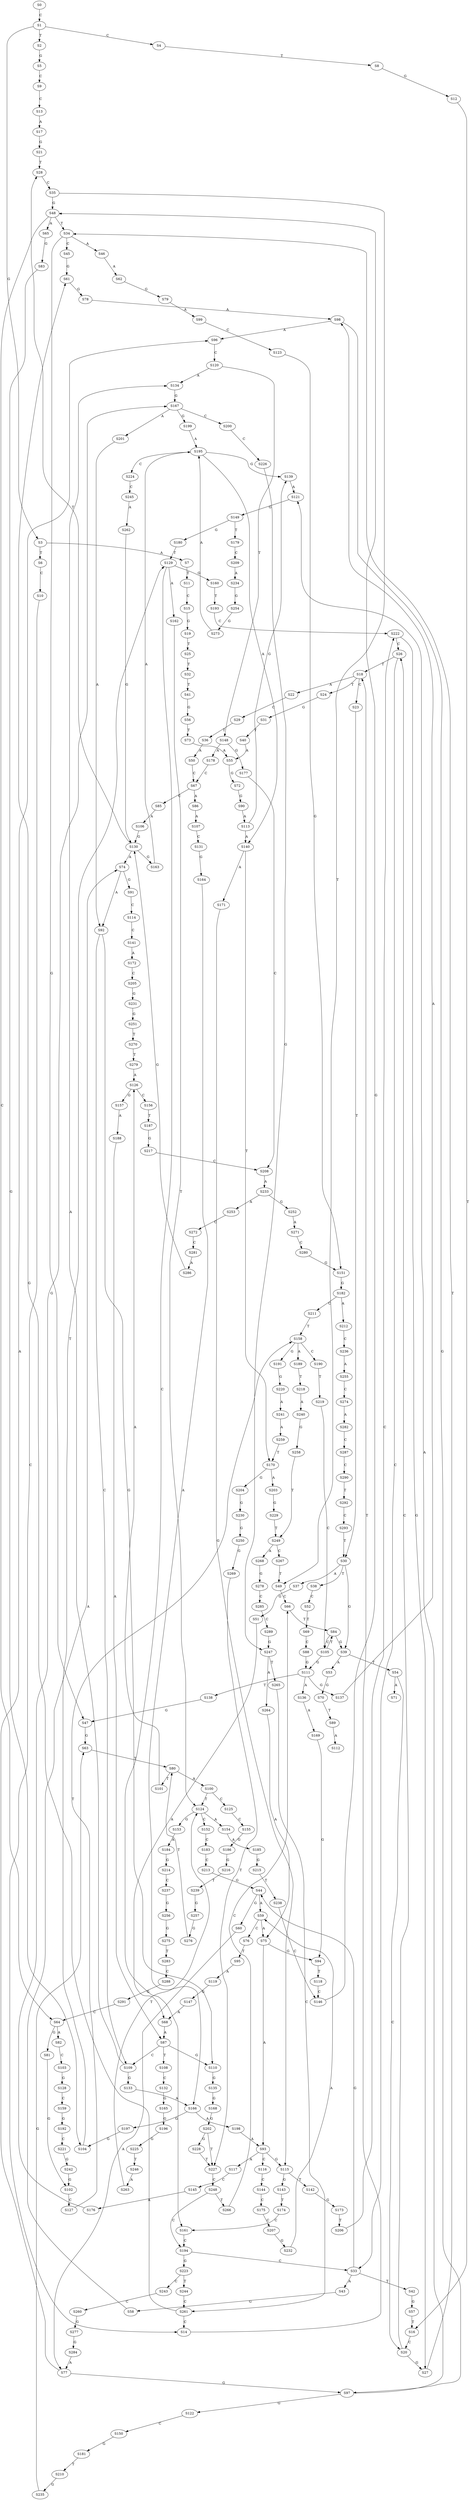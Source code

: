strict digraph  {
	S0 -> S1 [ label = C ];
	S1 -> S2 [ label = T ];
	S1 -> S3 [ label = G ];
	S1 -> S4 [ label = C ];
	S2 -> S5 [ label = G ];
	S3 -> S6 [ label = T ];
	S3 -> S7 [ label = A ];
	S4 -> S8 [ label = T ];
	S5 -> S9 [ label = C ];
	S6 -> S10 [ label = C ];
	S7 -> S11 [ label = T ];
	S8 -> S12 [ label = G ];
	S9 -> S13 [ label = C ];
	S10 -> S14 [ label = C ];
	S11 -> S15 [ label = C ];
	S12 -> S16 [ label = T ];
	S13 -> S17 [ label = A ];
	S14 -> S18 [ label = T ];
	S15 -> S19 [ label = G ];
	S16 -> S20 [ label = C ];
	S17 -> S21 [ label = G ];
	S18 -> S22 [ label = A ];
	S18 -> S23 [ label = C ];
	S18 -> S24 [ label = T ];
	S19 -> S25 [ label = T ];
	S20 -> S26 [ label = C ];
	S20 -> S27 [ label = G ];
	S21 -> S28 [ label = T ];
	S22 -> S29 [ label = C ];
	S23 -> S30 [ label = T ];
	S24 -> S31 [ label = G ];
	S25 -> S32 [ label = T ];
	S26 -> S18 [ label = T ];
	S26 -> S33 [ label = C ];
	S27 -> S34 [ label = T ];
	S28 -> S35 [ label = C ];
	S29 -> S36 [ label = T ];
	S30 -> S37 [ label = A ];
	S30 -> S38 [ label = T ];
	S30 -> S39 [ label = G ];
	S31 -> S40 [ label = T ];
	S32 -> S41 [ label = T ];
	S33 -> S42 [ label = T ];
	S33 -> S43 [ label = A ];
	S33 -> S44 [ label = G ];
	S34 -> S45 [ label = C ];
	S34 -> S46 [ label = A ];
	S34 -> S47 [ label = G ];
	S35 -> S48 [ label = G ];
	S35 -> S49 [ label = T ];
	S36 -> S50 [ label = A ];
	S37 -> S51 [ label = G ];
	S38 -> S52 [ label = C ];
	S39 -> S53 [ label = A ];
	S39 -> S54 [ label = T ];
	S40 -> S55 [ label = A ];
	S41 -> S56 [ label = G ];
	S42 -> S57 [ label = G ];
	S43 -> S58 [ label = G ];
	S44 -> S59 [ label = A ];
	S44 -> S60 [ label = G ];
	S45 -> S61 [ label = G ];
	S46 -> S62 [ label = A ];
	S47 -> S63 [ label = G ];
	S48 -> S64 [ label = C ];
	S48 -> S34 [ label = T ];
	S48 -> S65 [ label = A ];
	S49 -> S66 [ label = C ];
	S50 -> S67 [ label = C ];
	S51 -> S68 [ label = A ];
	S52 -> S69 [ label = T ];
	S53 -> S70 [ label = G ];
	S54 -> S71 [ label = A ];
	S54 -> S20 [ label = C ];
	S55 -> S72 [ label = G ];
	S56 -> S73 [ label = T ];
	S57 -> S16 [ label = T ];
	S58 -> S74 [ label = A ];
	S59 -> S75 [ label = A ];
	S59 -> S76 [ label = C ];
	S60 -> S77 [ label = A ];
	S61 -> S78 [ label = G ];
	S62 -> S79 [ label = G ];
	S63 -> S80 [ label = T ];
	S64 -> S81 [ label = G ];
	S64 -> S82 [ label = A ];
	S65 -> S83 [ label = G ];
	S66 -> S84 [ label = T ];
	S67 -> S85 [ label = C ];
	S67 -> S86 [ label = A ];
	S68 -> S87 [ label = A ];
	S69 -> S88 [ label = C ];
	S70 -> S89 [ label = T ];
	S72 -> S90 [ label = G ];
	S73 -> S55 [ label = A ];
	S74 -> S91 [ label = G ];
	S74 -> S92 [ label = A ];
	S75 -> S93 [ label = A ];
	S75 -> S94 [ label = G ];
	S76 -> S95 [ label = T ];
	S77 -> S96 [ label = A ];
	S77 -> S97 [ label = G ];
	S78 -> S98 [ label = A ];
	S79 -> S99 [ label = A ];
	S80 -> S100 [ label = A ];
	S80 -> S101 [ label = T ];
	S81 -> S102 [ label = G ];
	S82 -> S103 [ label = C ];
	S83 -> S104 [ label = G ];
	S84 -> S39 [ label = G ];
	S84 -> S105 [ label = C ];
	S85 -> S106 [ label = A ];
	S86 -> S107 [ label = A ];
	S87 -> S108 [ label = T ];
	S87 -> S109 [ label = C ];
	S87 -> S110 [ label = G ];
	S88 -> S111 [ label = G ];
	S89 -> S112 [ label = A ];
	S90 -> S113 [ label = A ];
	S91 -> S114 [ label = C ];
	S92 -> S109 [ label = C ];
	S92 -> S110 [ label = G ];
	S93 -> S115 [ label = G ];
	S93 -> S116 [ label = C ];
	S93 -> S117 [ label = A ];
	S94 -> S118 [ label = T ];
	S95 -> S119 [ label = A ];
	S96 -> S120 [ label = C ];
	S97 -> S121 [ label = A ];
	S97 -> S122 [ label = G ];
	S98 -> S96 [ label = A ];
	S98 -> S97 [ label = G ];
	S99 -> S123 [ label = C ];
	S100 -> S124 [ label = T ];
	S100 -> S125 [ label = C ];
	S101 -> S126 [ label = A ];
	S102 -> S127 [ label = C ];
	S103 -> S128 [ label = G ];
	S104 -> S129 [ label = T ];
	S105 -> S84 [ label = T ];
	S105 -> S111 [ label = G ];
	S106 -> S130 [ label = G ];
	S107 -> S131 [ label = C ];
	S108 -> S132 [ label = C ];
	S109 -> S133 [ label = G ];
	S109 -> S134 [ label = A ];
	S110 -> S135 [ label = G ];
	S111 -> S136 [ label = A ];
	S111 -> S137 [ label = G ];
	S111 -> S138 [ label = T ];
	S113 -> S139 [ label = G ];
	S113 -> S140 [ label = A ];
	S114 -> S141 [ label = C ];
	S115 -> S142 [ label = T ];
	S115 -> S143 [ label = G ];
	S116 -> S144 [ label = C ];
	S117 -> S145 [ label = C ];
	S118 -> S146 [ label = C ];
	S119 -> S147 [ label = G ];
	S120 -> S134 [ label = A ];
	S120 -> S148 [ label = T ];
	S121 -> S149 [ label = G ];
	S122 -> S150 [ label = C ];
	S123 -> S151 [ label = G ];
	S124 -> S152 [ label = C ];
	S124 -> S153 [ label = G ];
	S124 -> S154 [ label = A ];
	S125 -> S155 [ label = C ];
	S126 -> S156 [ label = C ];
	S126 -> S157 [ label = G ];
	S127 -> S158 [ label = T ];
	S128 -> S159 [ label = C ];
	S129 -> S160 [ label = G ];
	S129 -> S161 [ label = C ];
	S129 -> S162 [ label = A ];
	S130 -> S28 [ label = T ];
	S130 -> S163 [ label = G ];
	S130 -> S74 [ label = A ];
	S131 -> S164 [ label = G ];
	S132 -> S165 [ label = G ];
	S133 -> S166 [ label = A ];
	S134 -> S167 [ label = G ];
	S135 -> S168 [ label = G ];
	S136 -> S169 [ label = A ];
	S137 -> S98 [ label = A ];
	S138 -> S47 [ label = G ];
	S139 -> S121 [ label = A ];
	S140 -> S170 [ label = T ];
	S140 -> S171 [ label = A ];
	S141 -> S172 [ label = A ];
	S142 -> S173 [ label = G ];
	S143 -> S174 [ label = T ];
	S144 -> S175 [ label = C ];
	S145 -> S176 [ label = A ];
	S146 -> S48 [ label = G ];
	S147 -> S68 [ label = A ];
	S148 -> S177 [ label = G ];
	S148 -> S178 [ label = A ];
	S149 -> S179 [ label = T ];
	S149 -> S180 [ label = G ];
	S150 -> S181 [ label = G ];
	S151 -> S182 [ label = G ];
	S152 -> S183 [ label = C ];
	S153 -> S184 [ label = A ];
	S154 -> S185 [ label = A ];
	S155 -> S186 [ label = G ];
	S156 -> S187 [ label = T ];
	S157 -> S188 [ label = A ];
	S158 -> S189 [ label = A ];
	S158 -> S190 [ label = C ];
	S158 -> S191 [ label = G ];
	S159 -> S192 [ label = G ];
	S160 -> S193 [ label = T ];
	S161 -> S194 [ label = C ];
	S162 -> S124 [ label = T ];
	S163 -> S195 [ label = A ];
	S164 -> S166 [ label = A ];
	S165 -> S196 [ label = G ];
	S166 -> S197 [ label = G ];
	S166 -> S198 [ label = A ];
	S167 -> S199 [ label = G ];
	S167 -> S200 [ label = C ];
	S167 -> S201 [ label = A ];
	S168 -> S202 [ label = G ];
	S169 -> S94 [ label = G ];
	S170 -> S203 [ label = A ];
	S170 -> S204 [ label = G ];
	S171 -> S115 [ label = G ];
	S172 -> S205 [ label = C ];
	S173 -> S206 [ label = T ];
	S174 -> S161 [ label = C ];
	S175 -> S207 [ label = C ];
	S176 -> S167 [ label = G ];
	S177 -> S208 [ label = C ];
	S178 -> S67 [ label = C ];
	S179 -> S209 [ label = C ];
	S180 -> S129 [ label = T ];
	S181 -> S210 [ label = T ];
	S182 -> S211 [ label = C ];
	S182 -> S212 [ label = A ];
	S183 -> S213 [ label = C ];
	S184 -> S214 [ label = G ];
	S185 -> S215 [ label = G ];
	S186 -> S216 [ label = G ];
	S187 -> S217 [ label = G ];
	S188 -> S87 [ label = A ];
	S189 -> S218 [ label = T ];
	S190 -> S219 [ label = T ];
	S191 -> S220 [ label = G ];
	S192 -> S221 [ label = C ];
	S193 -> S222 [ label = C ];
	S194 -> S33 [ label = C ];
	S194 -> S223 [ label = G ];
	S195 -> S140 [ label = A ];
	S195 -> S224 [ label = C ];
	S195 -> S139 [ label = G ];
	S196 -> S225 [ label = G ];
	S197 -> S104 [ label = G ];
	S198 -> S93 [ label = A ];
	S199 -> S195 [ label = A ];
	S200 -> S226 [ label = C ];
	S201 -> S92 [ label = A ];
	S202 -> S227 [ label = T ];
	S202 -> S228 [ label = G ];
	S203 -> S229 [ label = G ];
	S204 -> S230 [ label = G ];
	S205 -> S231 [ label = G ];
	S206 -> S222 [ label = C ];
	S207 -> S232 [ label = G ];
	S208 -> S233 [ label = A ];
	S209 -> S234 [ label = A ];
	S210 -> S235 [ label = G ];
	S211 -> S158 [ label = T ];
	S212 -> S236 [ label = C ];
	S213 -> S44 [ label = G ];
	S214 -> S237 [ label = C ];
	S215 -> S238 [ label = T ];
	S216 -> S239 [ label = T ];
	S217 -> S208 [ label = C ];
	S218 -> S240 [ label = A ];
	S219 -> S105 [ label = C ];
	S220 -> S241 [ label = A ];
	S221 -> S242 [ label = G ];
	S222 -> S27 [ label = G ];
	S222 -> S26 [ label = C ];
	S223 -> S243 [ label = C ];
	S223 -> S244 [ label = T ];
	S224 -> S245 [ label = C ];
	S225 -> S246 [ label = T ];
	S226 -> S247 [ label = G ];
	S227 -> S248 [ label = C ];
	S228 -> S227 [ label = T ];
	S229 -> S249 [ label = T ];
	S230 -> S250 [ label = G ];
	S231 -> S251 [ label = G ];
	S232 -> S59 [ label = A ];
	S233 -> S252 [ label = G ];
	S233 -> S253 [ label = A ];
	S234 -> S254 [ label = G ];
	S235 -> S63 [ label = G ];
	S236 -> S255 [ label = A ];
	S237 -> S256 [ label = G ];
	S238 -> S146 [ label = C ];
	S239 -> S257 [ label = G ];
	S240 -> S258 [ label = G ];
	S241 -> S259 [ label = A ];
	S242 -> S102 [ label = G ];
	S243 -> S260 [ label = C ];
	S244 -> S261 [ label = C ];
	S245 -> S262 [ label = A ];
	S246 -> S263 [ label = A ];
	S247 -> S264 [ label = A ];
	S247 -> S265 [ label = T ];
	S248 -> S194 [ label = C ];
	S248 -> S266 [ label = T ];
	S249 -> S267 [ label = C ];
	S249 -> S268 [ label = A ];
	S250 -> S269 [ label = G ];
	S251 -> S270 [ label = T ];
	S252 -> S271 [ label = A ];
	S253 -> S272 [ label = C ];
	S254 -> S273 [ label = G ];
	S255 -> S274 [ label = C ];
	S256 -> S275 [ label = G ];
	S257 -> S276 [ label = G ];
	S258 -> S249 [ label = T ];
	S259 -> S170 [ label = T ];
	S260 -> S277 [ label = G ];
	S261 -> S14 [ label = C ];
	S261 -> S61 [ label = G ];
	S262 -> S130 [ label = G ];
	S263 -> S124 [ label = T ];
	S264 -> S75 [ label = A ];
	S265 -> S261 [ label = C ];
	S266 -> S66 [ label = C ];
	S267 -> S49 [ label = T ];
	S268 -> S278 [ label = G ];
	S269 -> S227 [ label = T ];
	S270 -> S279 [ label = T ];
	S271 -> S280 [ label = C ];
	S272 -> S281 [ label = C ];
	S273 -> S195 [ label = A ];
	S274 -> S282 [ label = A ];
	S275 -> S283 [ label = T ];
	S276 -> S80 [ label = T ];
	S277 -> S284 [ label = G ];
	S278 -> S285 [ label = C ];
	S279 -> S126 [ label = A ];
	S280 -> S151 [ label = G ];
	S281 -> S286 [ label = A ];
	S282 -> S287 [ label = C ];
	S283 -> S288 [ label = C ];
	S284 -> S77 [ label = A ];
	S285 -> S289 [ label = C ];
	S286 -> S130 [ label = G ];
	S287 -> S290 [ label = C ];
	S288 -> S291 [ label = G ];
	S289 -> S247 [ label = G ];
	S290 -> S292 [ label = T ];
	S291 -> S64 [ label = C ];
	S292 -> S293 [ label = C ];
	S293 -> S30 [ label = T ];
}
